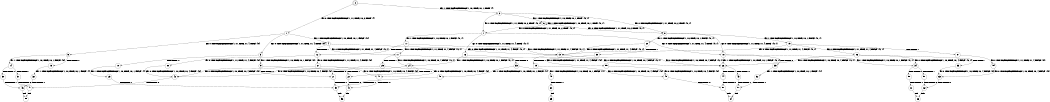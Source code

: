 digraph BCG {
size = "7, 10.5";
center = TRUE;
node [shape = circle];
0 [peripheries = 2];
0 -> 1 [label = "EX !0 !ATOMIC_EXCH_BRANCH (1, +1, TRUE, +0, 2, TRUE) !{}"];
0 -> 2 [label = "EX !1 !ATOMIC_EXCH_BRANCH (1, +0, TRUE, +0, 1, TRUE) !{}"];
1 -> 3 [label = "EX !0 !ATOMIC_EXCH_BRANCH (1, +1, TRUE, +1, 4, TRUE) !{0}"];
1 -> 4 [label = "EX !1 !ATOMIC_EXCH_BRANCH (1, +0, TRUE, +0, 1, FALSE) !{0}"];
1 -> 5 [label = "EX !0 !ATOMIC_EXCH_BRANCH (1, +1, TRUE, +1, 4, TRUE) !{0}"];
2 -> 6 [label = "EX !1 !ATOMIC_EXCH_BRANCH (1, +0, TRUE, +0, 1, TRUE) !{0, 1}"];
2 -> 7 [label = "EX !0 !ATOMIC_EXCH_BRANCH (1, +1, TRUE, +0, 2, TRUE) !{0, 1}"];
2 -> 8 [label = "EX !0 !ATOMIC_EXCH_BRANCH (1, +1, TRUE, +0, 2, TRUE) !{0, 1}"];
3 -> 9 [label = "EX !1 !ATOMIC_EXCH_BRANCH (1, +0, TRUE, +0, 1, FALSE) !{0}"];
3 -> 10 [label = "TERMINATE !0"];
4 -> 11 [label = "EX !0 !ATOMIC_EXCH_BRANCH (1, +1, TRUE, +1, 4, FALSE) !{0, 1}"];
4 -> 12 [label = "TERMINATE !1"];
4 -> 13 [label = "EX !0 !ATOMIC_EXCH_BRANCH (1, +1, TRUE, +1, 4, FALSE) !{0, 1}"];
5 -> 14 [label = "EX !1 !ATOMIC_EXCH_BRANCH (1, +0, TRUE, +0, 1, FALSE) !{0}"];
5 -> 15 [label = "TERMINATE !0"];
6 -> 6 [label = "EX !1 !ATOMIC_EXCH_BRANCH (1, +0, TRUE, +0, 1, TRUE) !{0, 1}"];
6 -> 7 [label = "EX !0 !ATOMIC_EXCH_BRANCH (1, +1, TRUE, +0, 2, TRUE) !{0, 1}"];
6 -> 8 [label = "EX !0 !ATOMIC_EXCH_BRANCH (1, +1, TRUE, +0, 2, TRUE) !{0, 1}"];
7 -> 16 [label = "EX !0 !ATOMIC_EXCH_BRANCH (1, +1, TRUE, +1, 4, TRUE) !{0, 1}"];
7 -> 17 [label = "EX !1 !ATOMIC_EXCH_BRANCH (1, +0, TRUE, +0, 1, FALSE) !{0, 1}"];
7 -> 18 [label = "EX !0 !ATOMIC_EXCH_BRANCH (1, +1, TRUE, +1, 4, TRUE) !{0, 1}"];
8 -> 19 [label = "EX !1 !ATOMIC_EXCH_BRANCH (1, +0, TRUE, +0, 1, FALSE) !{0, 1}"];
8 -> 18 [label = "EX !0 !ATOMIC_EXCH_BRANCH (1, +1, TRUE, +1, 4, TRUE) !{0, 1}"];
8 -> 20 [label = "EX !1 !ATOMIC_EXCH_BRANCH (1, +0, TRUE, +0, 1, FALSE) !{0, 1}"];
9 -> 21 [label = "TERMINATE !0"];
9 -> 22 [label = "TERMINATE !1"];
10 -> 23 [label = "EX !1 !ATOMIC_EXCH_BRANCH (1, +0, TRUE, +0, 1, FALSE) !{}"];
11 -> 24 [label = "EX !0 !ATOMIC_EXCH_BRANCH (1, +0, TRUE, +0, 4, FALSE) !{0, 1}"];
11 -> 25 [label = "TERMINATE !1"];
11 -> 26 [label = "EX !0 !ATOMIC_EXCH_BRANCH (1, +0, TRUE, +0, 4, FALSE) !{0, 1}"];
12 -> 27 [label = "EX !0 !ATOMIC_EXCH_BRANCH (1, +1, TRUE, +1, 4, FALSE) !{0}"];
12 -> 28 [label = "EX !0 !ATOMIC_EXCH_BRANCH (1, +1, TRUE, +1, 4, FALSE) !{0}"];
13 -> 26 [label = "EX !0 !ATOMIC_EXCH_BRANCH (1, +0, TRUE, +0, 4, FALSE) !{0, 1}"];
13 -> 29 [label = "TERMINATE !1"];
14 -> 30 [label = "TERMINATE !0"];
14 -> 31 [label = "TERMINATE !1"];
15 -> 32 [label = "EX !1 !ATOMIC_EXCH_BRANCH (1, +0, TRUE, +0, 1, FALSE) !{}"];
16 -> 24 [label = "EX !1 !ATOMIC_EXCH_BRANCH (1, +0, TRUE, +0, 1, FALSE) !{0, 1}"];
16 -> 33 [label = "TERMINATE !0"];
17 -> 11 [label = "EX !0 !ATOMIC_EXCH_BRANCH (1, +1, TRUE, +1, 4, FALSE) !{0, 1}"];
17 -> 12 [label = "TERMINATE !1"];
17 -> 13 [label = "EX !0 !ATOMIC_EXCH_BRANCH (1, +1, TRUE, +1, 4, FALSE) !{0, 1}"];
18 -> 34 [label = "EX !1 !ATOMIC_EXCH_BRANCH (1, +0, TRUE, +0, 1, FALSE) !{0, 1}"];
18 -> 26 [label = "EX !1 !ATOMIC_EXCH_BRANCH (1, +0, TRUE, +0, 1, FALSE) !{0, 1}"];
18 -> 35 [label = "TERMINATE !0"];
19 -> 36 [label = "EX !0 !ATOMIC_EXCH_BRANCH (1, +1, TRUE, +1, 4, FALSE) !{0, 1}"];
19 -> 37 [label = "TERMINATE !1"];
19 -> 13 [label = "EX !0 !ATOMIC_EXCH_BRANCH (1, +1, TRUE, +1, 4, FALSE) !{0, 1}"];
20 -> 13 [label = "EX !0 !ATOMIC_EXCH_BRANCH (1, +1, TRUE, +1, 4, FALSE) !{0, 1}"];
20 -> 38 [label = "TERMINATE !1"];
21 -> 39 [label = "TERMINATE !1"];
22 -> 40 [label = "TERMINATE !0"];
23 -> 39 [label = "TERMINATE !1"];
24 -> 21 [label = "TERMINATE !0"];
24 -> 22 [label = "TERMINATE !1"];
25 -> 41 [label = "EX !0 !ATOMIC_EXCH_BRANCH (1, +0, TRUE, +0, 4, FALSE) !{0}"];
25 -> 42 [label = "EX !0 !ATOMIC_EXCH_BRANCH (1, +0, TRUE, +0, 4, FALSE) !{0}"];
26 -> 43 [label = "TERMINATE !0"];
26 -> 44 [label = "TERMINATE !1"];
27 -> 41 [label = "EX !0 !ATOMIC_EXCH_BRANCH (1, +0, TRUE, +0, 4, FALSE) !{0}"];
27 -> 42 [label = "EX !0 !ATOMIC_EXCH_BRANCH (1, +0, TRUE, +0, 4, FALSE) !{0}"];
28 -> 42 [label = "EX !0 !ATOMIC_EXCH_BRANCH (1, +0, TRUE, +0, 4, FALSE) !{0}"];
29 -> 45 [label = "EX !0 !ATOMIC_EXCH_BRANCH (1, +0, TRUE, +0, 4, FALSE) !{0}"];
30 -> 46 [label = "TERMINATE !1"];
31 -> 47 [label = "TERMINATE !0"];
32 -> 46 [label = "TERMINATE !1"];
33 -> 48 [label = "EX !1 !ATOMIC_EXCH_BRANCH (1, +0, TRUE, +0, 1, FALSE) !{1}"];
33 -> 49 [label = "EX !1 !ATOMIC_EXCH_BRANCH (1, +0, TRUE, +0, 1, FALSE) !{1}"];
34 -> 50 [label = "TERMINATE !0"];
34 -> 51 [label = "TERMINATE !1"];
35 -> 52 [label = "EX !1 !ATOMIC_EXCH_BRANCH (1, +0, TRUE, +0, 1, FALSE) !{1}"];
36 -> 34 [label = "EX !0 !ATOMIC_EXCH_BRANCH (1, +0, TRUE, +0, 4, FALSE) !{0, 1}"];
36 -> 53 [label = "TERMINATE !1"];
36 -> 26 [label = "EX !0 !ATOMIC_EXCH_BRANCH (1, +0, TRUE, +0, 4, FALSE) !{0, 1}"];
37 -> 54 [label = "EX !0 !ATOMIC_EXCH_BRANCH (1, +1, TRUE, +1, 4, FALSE) !{0}"];
38 -> 55 [label = "EX !0 !ATOMIC_EXCH_BRANCH (1, +1, TRUE, +1, 4, FALSE) !{0}"];
39 -> 56 [label = "exit"];
40 -> 56 [label = "exit"];
41 -> 40 [label = "TERMINATE !0"];
42 -> 47 [label = "TERMINATE !0"];
43 -> 57 [label = "TERMINATE !1"];
44 -> 58 [label = "TERMINATE !0"];
45 -> 58 [label = "TERMINATE !0"];
46 -> 59 [label = "exit"];
47 -> 59 [label = "exit"];
48 -> 39 [label = "TERMINATE !1"];
49 -> 60 [label = "TERMINATE !1"];
50 -> 61 [label = "TERMINATE !1"];
51 -> 62 [label = "TERMINATE !0"];
52 -> 57 [label = "TERMINATE !1"];
53 -> 63 [label = "EX !0 !ATOMIC_EXCH_BRANCH (1, +0, TRUE, +0, 4, FALSE) !{0}"];
54 -> 63 [label = "EX !0 !ATOMIC_EXCH_BRANCH (1, +0, TRUE, +0, 4, FALSE) !{0}"];
55 -> 45 [label = "EX !0 !ATOMIC_EXCH_BRANCH (1, +0, TRUE, +0, 4, FALSE) !{0}"];
57 -> 64 [label = "exit"];
58 -> 64 [label = "exit"];
60 -> 65 [label = "exit"];
61 -> 66 [label = "exit"];
62 -> 66 [label = "exit"];
63 -> 62 [label = "TERMINATE !0"];
}
